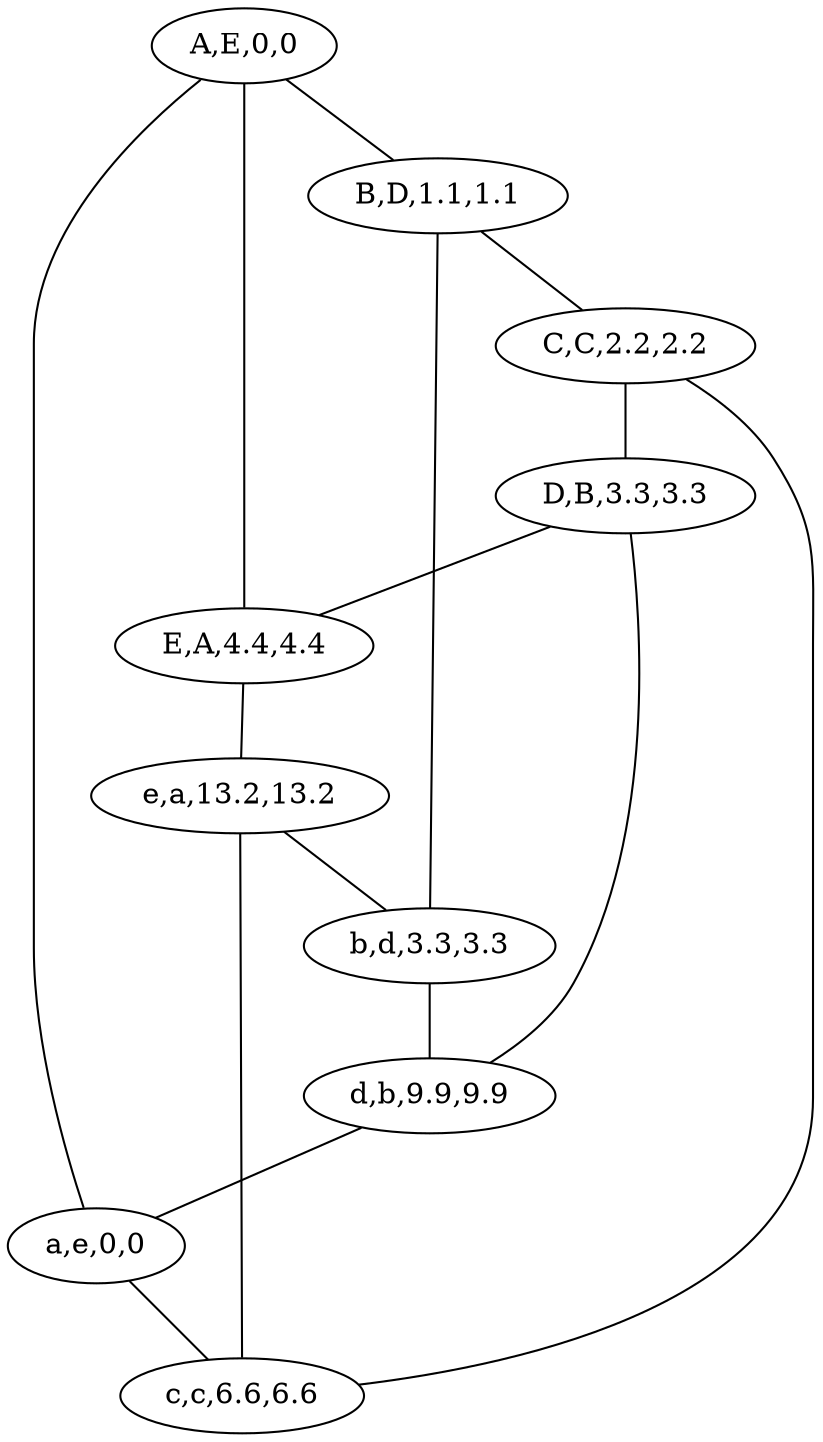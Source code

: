 graph G {
0[label="A,E,0,0"];
1[label="B,D,1.1,1.1"];
2[label="C,C,2.2,2.2"];
3[label="D,B,3.3,3.3"];
4[label="E,A,4.4,4.4"];
5[label="a,e,0,0"];
6[label="b,d,3.3,3.3"];
7[label="c,c,6.6,6.6"];
8[label="d,b,9.9,9.9"];
9[label="e,a,13.2,13.2"];
0--1 ;
1--2 ;
2--3 ;
3--4 ;
4--0 ;
0--5 ;
1--6 ;
2--7 ;
3--8 ;
4--9 ;
5--7 ;
6--8 ;
7--9 ;
8--5 ;
9--6 ;
}
